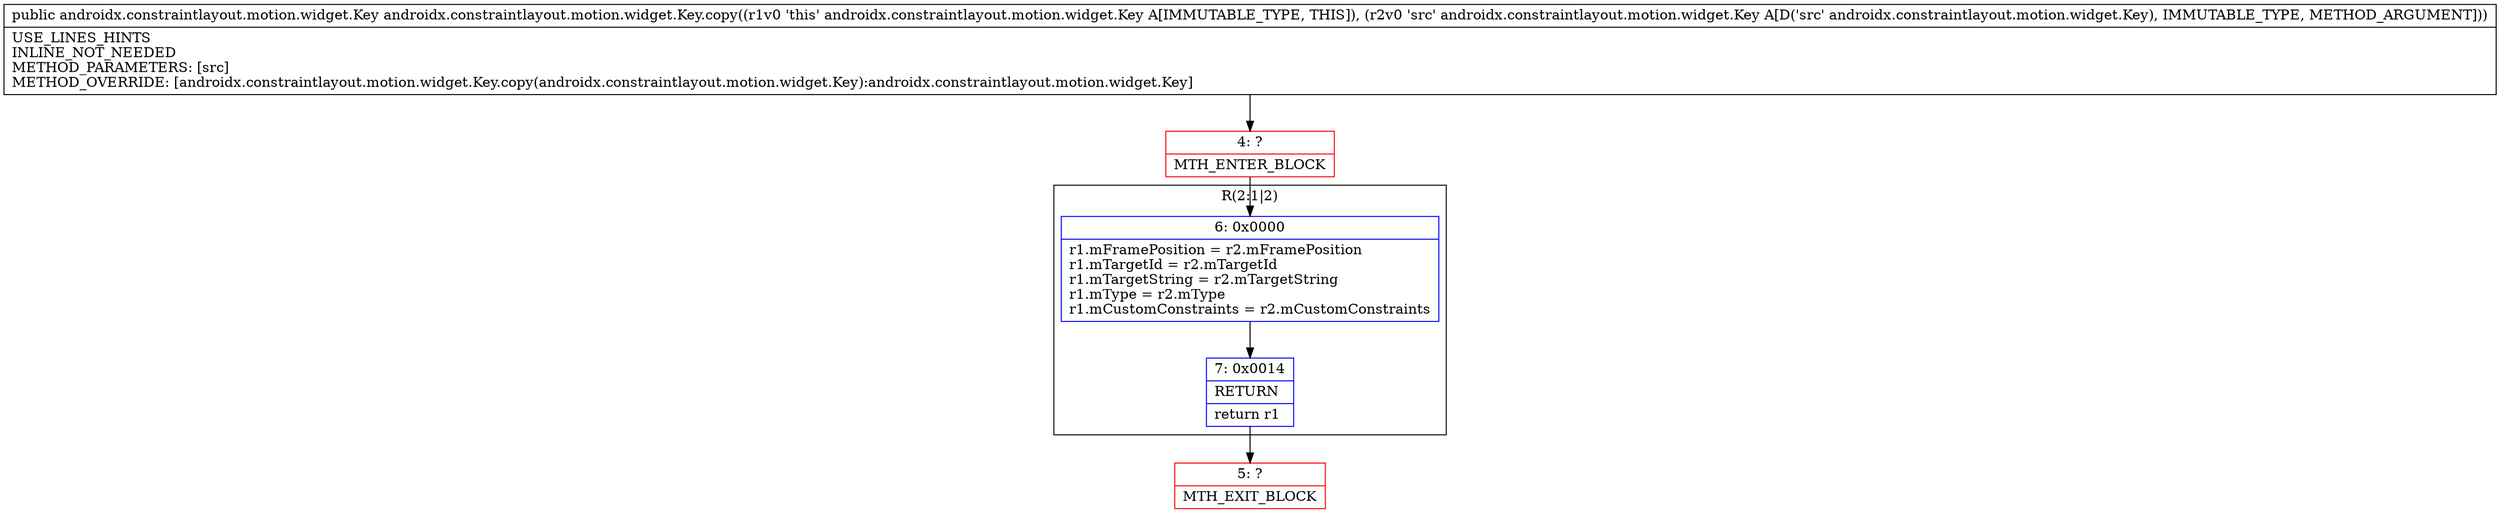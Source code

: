 digraph "CFG forandroidx.constraintlayout.motion.widget.Key.copy(Landroidx\/constraintlayout\/motion\/widget\/Key;)Landroidx\/constraintlayout\/motion\/widget\/Key;" {
subgraph cluster_Region_184077875 {
label = "R(2:1|2)";
node [shape=record,color=blue];
Node_6 [shape=record,label="{6\:\ 0x0000|r1.mFramePosition = r2.mFramePosition\lr1.mTargetId = r2.mTargetId\lr1.mTargetString = r2.mTargetString\lr1.mType = r2.mType\lr1.mCustomConstraints = r2.mCustomConstraints\l}"];
Node_7 [shape=record,label="{7\:\ 0x0014|RETURN\l|return r1\l}"];
}
Node_4 [shape=record,color=red,label="{4\:\ ?|MTH_ENTER_BLOCK\l}"];
Node_5 [shape=record,color=red,label="{5\:\ ?|MTH_EXIT_BLOCK\l}"];
MethodNode[shape=record,label="{public androidx.constraintlayout.motion.widget.Key androidx.constraintlayout.motion.widget.Key.copy((r1v0 'this' androidx.constraintlayout.motion.widget.Key A[IMMUTABLE_TYPE, THIS]), (r2v0 'src' androidx.constraintlayout.motion.widget.Key A[D('src' androidx.constraintlayout.motion.widget.Key), IMMUTABLE_TYPE, METHOD_ARGUMENT]))  | USE_LINES_HINTS\lINLINE_NOT_NEEDED\lMETHOD_PARAMETERS: [src]\lMETHOD_OVERRIDE: [androidx.constraintlayout.motion.widget.Key.copy(androidx.constraintlayout.motion.widget.Key):androidx.constraintlayout.motion.widget.Key]\l}"];
MethodNode -> Node_4;Node_6 -> Node_7;
Node_7 -> Node_5;
Node_4 -> Node_6;
}

